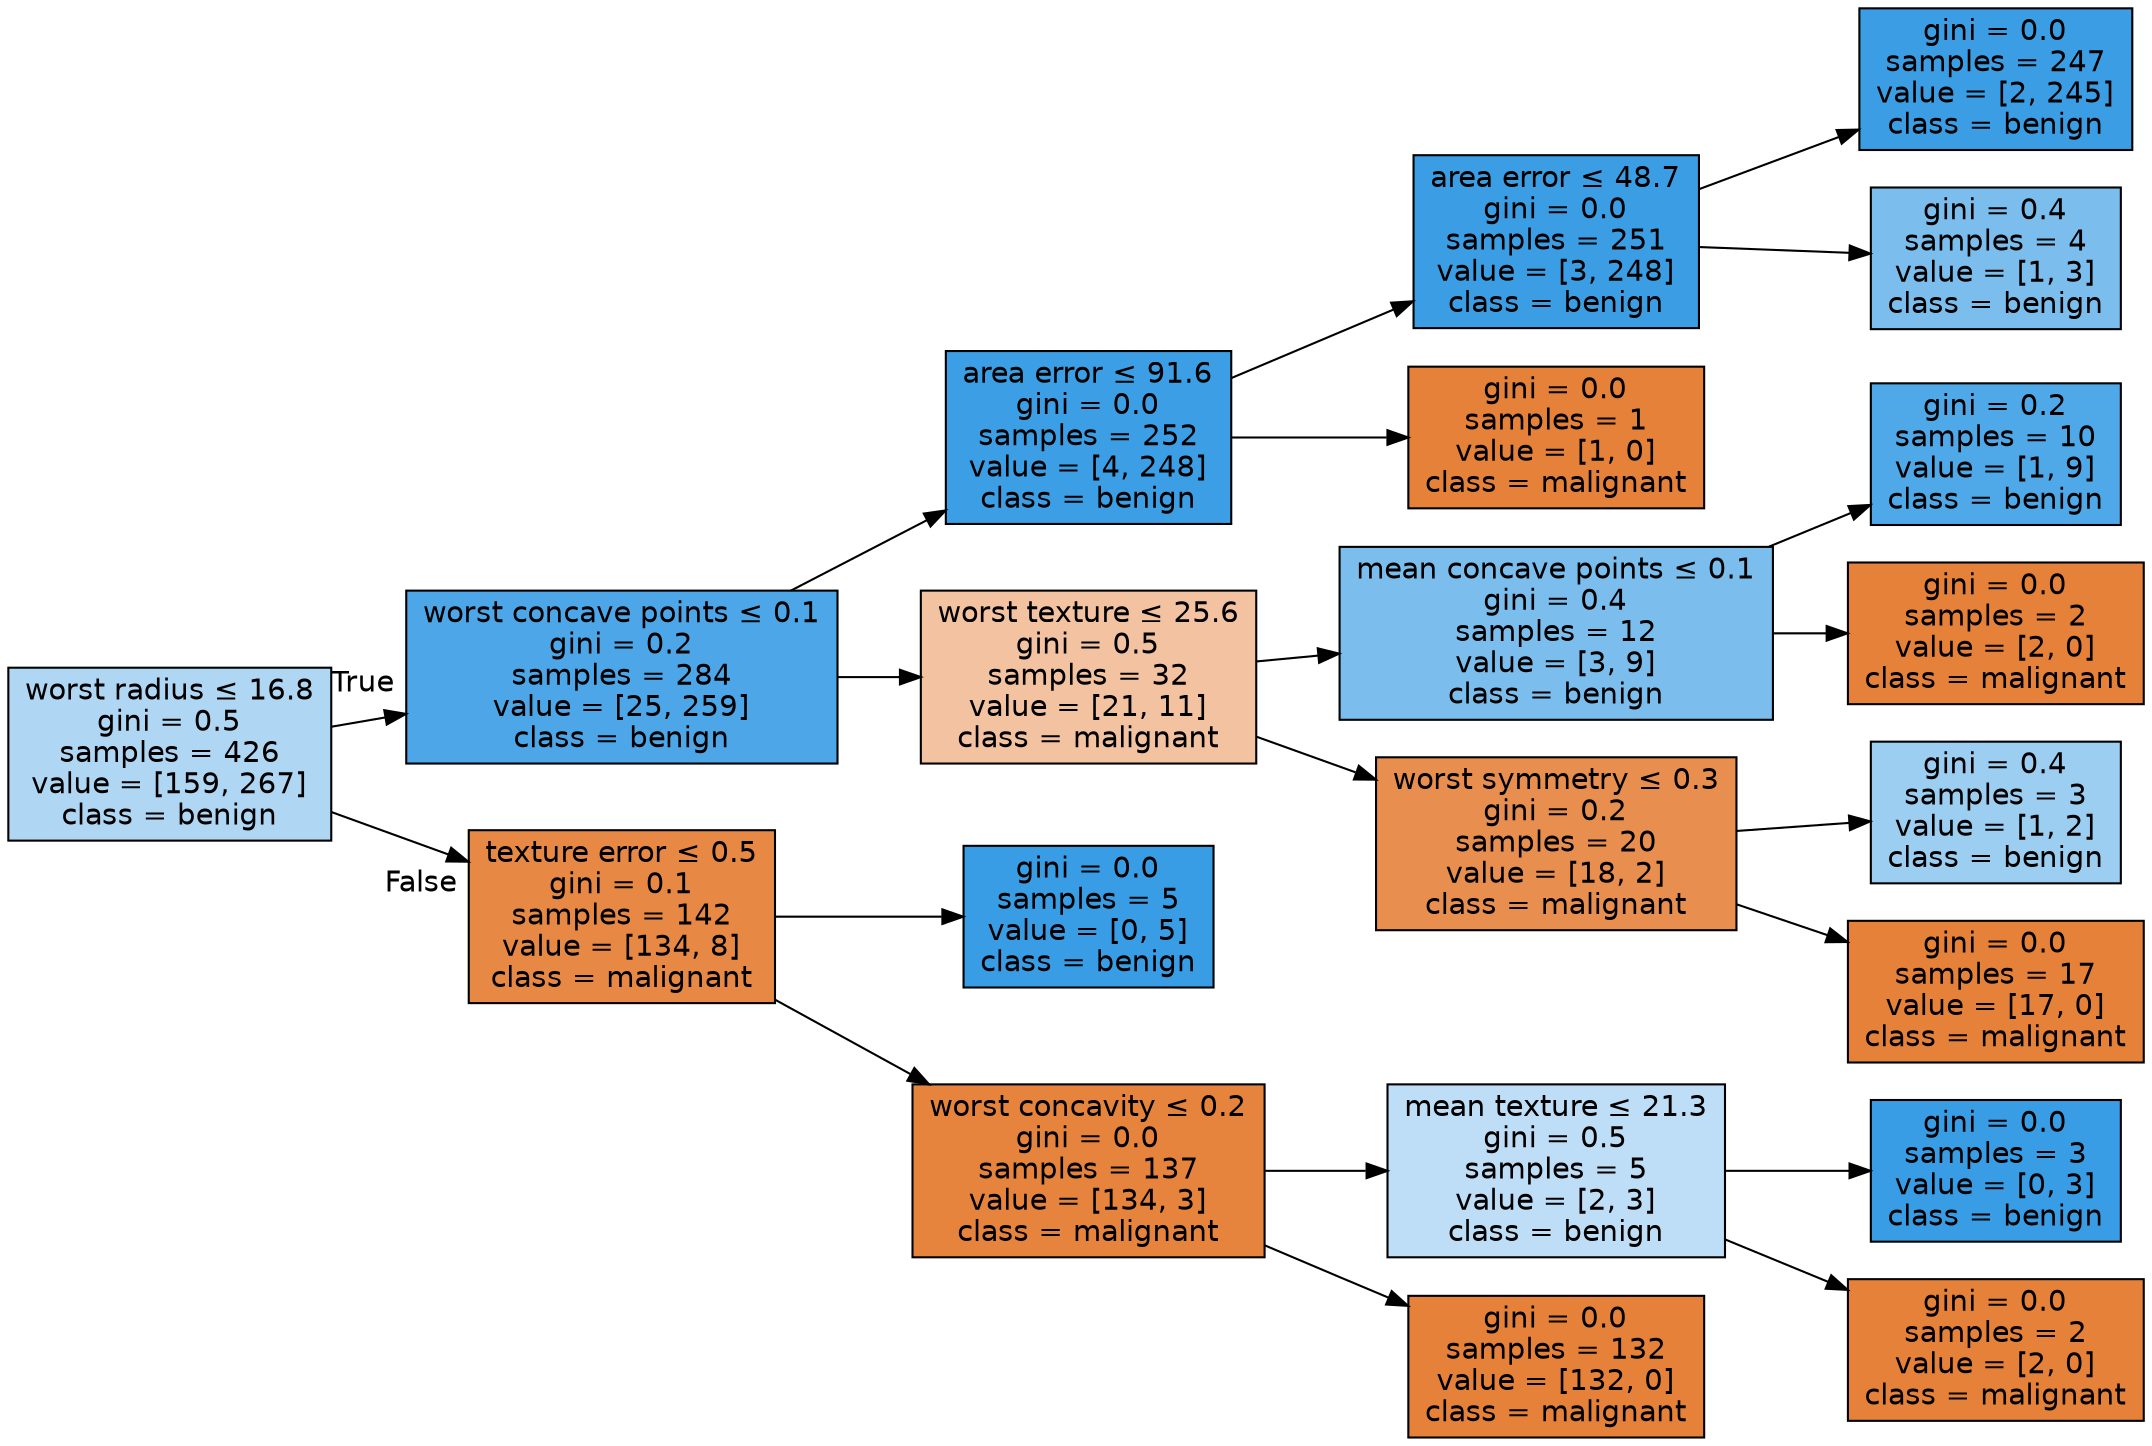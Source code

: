digraph Tree {
node [shape=box, style="filled", color="black", fontname="helvetica"] ;
edge [fontname="helvetica"] ;
rankdir=LR ;
0 [label=<worst radius &le; 16.8<br/>gini = 0.5<br/>samples = 426<br/>value = [159, 267]<br/>class = benign>, fillcolor="#afd7f4"] ;
1 [label=<worst concave points &le; 0.1<br/>gini = 0.2<br/>samples = 284<br/>value = [25, 259]<br/>class = benign>, fillcolor="#4ca6e8"] ;
0 -> 1 [labeldistance=2.5, labelangle=-45, headlabel="True"] ;
2 [label=<area error &le; 91.6<br/>gini = 0.0<br/>samples = 252<br/>value = [4, 248]<br/>class = benign>, fillcolor="#3c9fe5"] ;
1 -> 2 ;
3 [label=<area error &le; 48.7<br/>gini = 0.0<br/>samples = 251<br/>value = [3, 248]<br/>class = benign>, fillcolor="#3b9ee5"] ;
2 -> 3 ;
4 [label=<gini = 0.0<br/>samples = 247<br/>value = [2, 245]<br/>class = benign>, fillcolor="#3b9ee5"] ;
3 -> 4 ;
5 [label=<gini = 0.4<br/>samples = 4<br/>value = [1, 3]<br/>class = benign>, fillcolor="#7bbeee"] ;
3 -> 5 ;
6 [label=<gini = 0.0<br/>samples = 1<br/>value = [1, 0]<br/>class = malignant>, fillcolor="#e58139"] ;
2 -> 6 ;
7 [label=<worst texture &le; 25.6<br/>gini = 0.5<br/>samples = 32<br/>value = [21, 11]<br/>class = malignant>, fillcolor="#f3c3a1"] ;
1 -> 7 ;
8 [label=<mean concave points &le; 0.1<br/>gini = 0.4<br/>samples = 12<br/>value = [3, 9]<br/>class = benign>, fillcolor="#7bbeee"] ;
7 -> 8 ;
9 [label=<gini = 0.2<br/>samples = 10<br/>value = [1, 9]<br/>class = benign>, fillcolor="#4fa8e8"] ;
8 -> 9 ;
10 [label=<gini = 0.0<br/>samples = 2<br/>value = [2, 0]<br/>class = malignant>, fillcolor="#e58139"] ;
8 -> 10 ;
11 [label=<worst symmetry &le; 0.3<br/>gini = 0.2<br/>samples = 20<br/>value = [18, 2]<br/>class = malignant>, fillcolor="#e88f4f"] ;
7 -> 11 ;
12 [label=<gini = 0.4<br/>samples = 3<br/>value = [1, 2]<br/>class = benign>, fillcolor="#9ccef2"] ;
11 -> 12 ;
13 [label=<gini = 0.0<br/>samples = 17<br/>value = [17, 0]<br/>class = malignant>, fillcolor="#e58139"] ;
11 -> 13 ;
14 [label=<texture error &le; 0.5<br/>gini = 0.1<br/>samples = 142<br/>value = [134, 8]<br/>class = malignant>, fillcolor="#e78945"] ;
0 -> 14 [labeldistance=2.5, labelangle=45, headlabel="False"] ;
15 [label=<gini = 0.0<br/>samples = 5<br/>value = [0, 5]<br/>class = benign>, fillcolor="#399de5"] ;
14 -> 15 ;
16 [label=<worst concavity &le; 0.2<br/>gini = 0.0<br/>samples = 137<br/>value = [134, 3]<br/>class = malignant>, fillcolor="#e6843d"] ;
14 -> 16 ;
17 [label=<mean texture &le; 21.3<br/>gini = 0.5<br/>samples = 5<br/>value = [2, 3]<br/>class = benign>, fillcolor="#bddef6"] ;
16 -> 17 ;
18 [label=<gini = 0.0<br/>samples = 3<br/>value = [0, 3]<br/>class = benign>, fillcolor="#399de5"] ;
17 -> 18 ;
19 [label=<gini = 0.0<br/>samples = 2<br/>value = [2, 0]<br/>class = malignant>, fillcolor="#e58139"] ;
17 -> 19 ;
20 [label=<gini = 0.0<br/>samples = 132<br/>value = [132, 0]<br/>class = malignant>, fillcolor="#e58139"] ;
16 -> 20 ;
}
